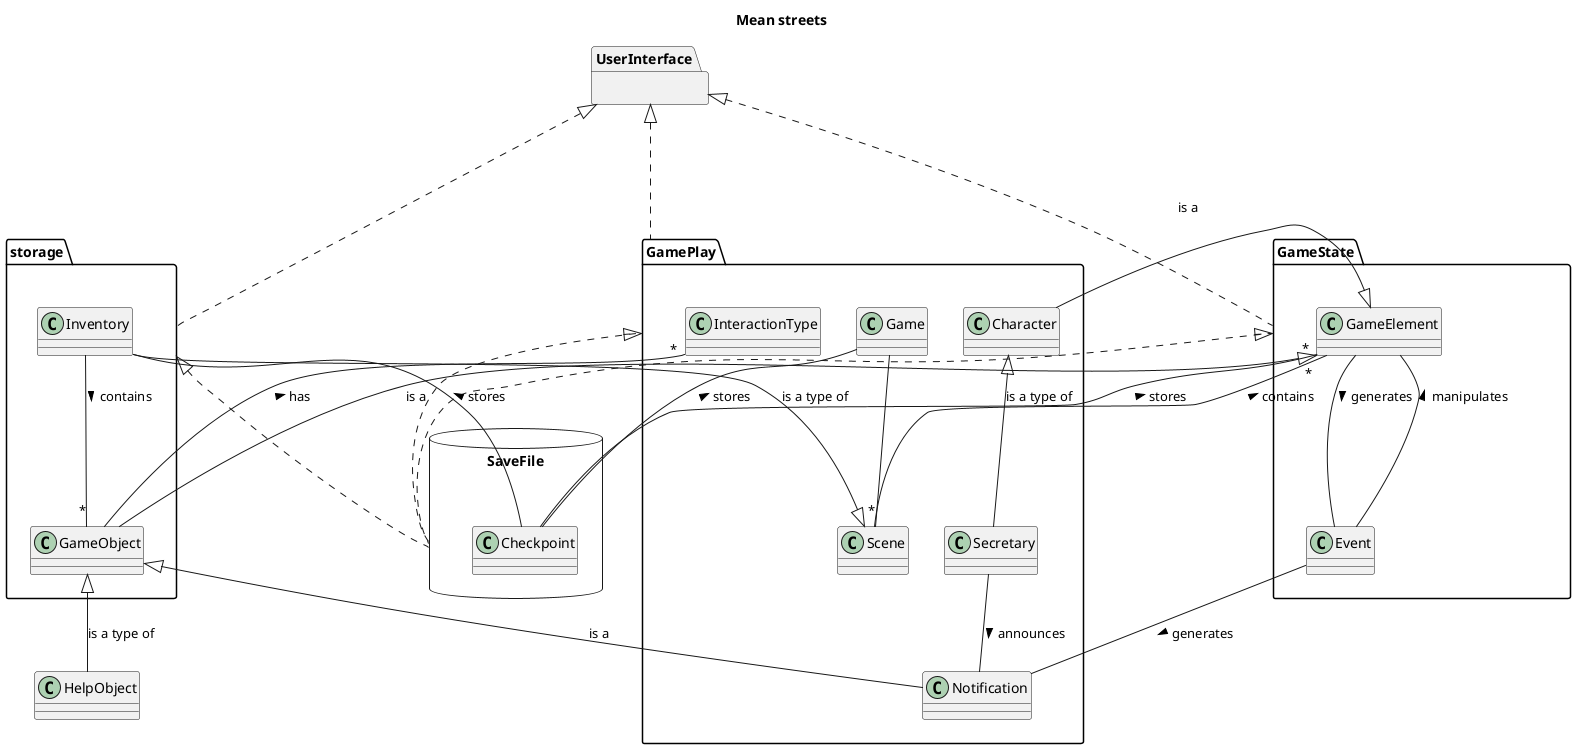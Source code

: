 @startuml
title Mean streets

package storage {
    class Inventory
    class GameObject
}

database SaveFile {
    class Checkpoint
}

package UserInterface {}

package GameState {
    class GameElement
    class Event
}

package GamePlay {
    class Game
    class Scene
    class Secretary
    class Character
    class Notification
    class InteractionType
}

UserInterface <|... storage
UserInterface <|... GamePlay
UserInterface <|... GameState

storage <|... SaveFile
GamePlay <|... SaveFile
GameState <|... SaveFile

storage -down[hidden]- SaveFile
GamePlay -down[hidden]- SaveFile
GameState -down[hidden]- SaveFile




Game -- "*" Scene

Checkpoint -- "*" GameElement : stores >
Checkpoint -- Inventory : stores >
Checkpoint - Game : stores >
Character <|-- Secretary : is a type of
GameElement <|-- GameObject : is a
GameElement <|-- Character : is a
Scene - "*" GameElement : contains >
Scene <|-- Inventory : is a type of
Inventory -- "*" GameObject : contains >
GameElement -- Event : generates >
Event -- Notification : generates >
Event -- GameElement : manipulates >
Secretary -- Notification : announces >
GameObject <|-- HelpObject : is a type of
GameObject <|-- Notification : is a
GameObject -- "*" InteractionType : has >

@enduml